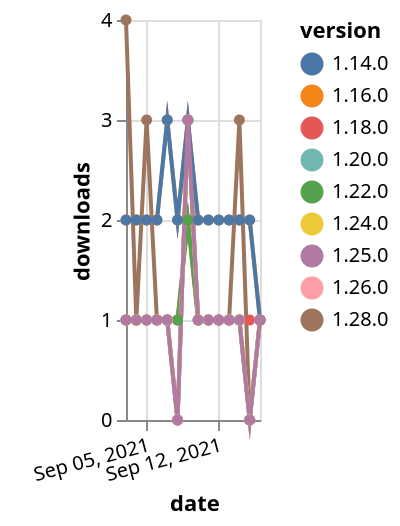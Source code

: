 {"$schema": "https://vega.github.io/schema/vega-lite/v5.json", "description": "A simple bar chart with embedded data.", "data": {"values": [{"date": "2021-09-03", "total": 346, "delta": 1, "version": "1.18.0"}, {"date": "2021-09-04", "total": 347, "delta": 1, "version": "1.18.0"}, {"date": "2021-09-05", "total": 348, "delta": 1, "version": "1.18.0"}, {"date": "2021-09-06", "total": 349, "delta": 1, "version": "1.18.0"}, {"date": "2021-09-07", "total": 350, "delta": 1, "version": "1.18.0"}, {"date": "2021-09-08", "total": 351, "delta": 1, "version": "1.18.0"}, {"date": "2021-09-09", "total": 353, "delta": 2, "version": "1.18.0"}, {"date": "2021-09-10", "total": 354, "delta": 1, "version": "1.18.0"}, {"date": "2021-09-11", "total": 355, "delta": 1, "version": "1.18.0"}, {"date": "2021-09-12", "total": 356, "delta": 1, "version": "1.18.0"}, {"date": "2021-09-13", "total": 357, "delta": 1, "version": "1.18.0"}, {"date": "2021-09-14", "total": 358, "delta": 1, "version": "1.18.0"}, {"date": "2021-09-15", "total": 359, "delta": 1, "version": "1.18.0"}, {"date": "2021-09-16", "total": 360, "delta": 1, "version": "1.18.0"}, {"date": "2021-09-03", "total": 171, "delta": 1, "version": "1.22.0"}, {"date": "2021-09-04", "total": 172, "delta": 1, "version": "1.22.0"}, {"date": "2021-09-05", "total": 173, "delta": 1, "version": "1.22.0"}, {"date": "2021-09-06", "total": 174, "delta": 1, "version": "1.22.0"}, {"date": "2021-09-07", "total": 175, "delta": 1, "version": "1.22.0"}, {"date": "2021-09-08", "total": 176, "delta": 1, "version": "1.22.0"}, {"date": "2021-09-09", "total": 178, "delta": 2, "version": "1.22.0"}, {"date": "2021-09-10", "total": 179, "delta": 1, "version": "1.22.0"}, {"date": "2021-09-11", "total": 180, "delta": 1, "version": "1.22.0"}, {"date": "2021-09-12", "total": 181, "delta": 1, "version": "1.22.0"}, {"date": "2021-09-13", "total": 182, "delta": 1, "version": "1.22.0"}, {"date": "2021-09-14", "total": 183, "delta": 1, "version": "1.22.0"}, {"date": "2021-09-15", "total": 183, "delta": 0, "version": "1.22.0"}, {"date": "2021-09-16", "total": 184, "delta": 1, "version": "1.22.0"}, {"date": "2021-09-03", "total": 125, "delta": 4, "version": "1.28.0"}, {"date": "2021-09-04", "total": 126, "delta": 1, "version": "1.28.0"}, {"date": "2021-09-05", "total": 129, "delta": 3, "version": "1.28.0"}, {"date": "2021-09-06", "total": 130, "delta": 1, "version": "1.28.0"}, {"date": "2021-09-07", "total": 131, "delta": 1, "version": "1.28.0"}, {"date": "2021-09-08", "total": 131, "delta": 0, "version": "1.28.0"}, {"date": "2021-09-09", "total": 134, "delta": 3, "version": "1.28.0"}, {"date": "2021-09-10", "total": 135, "delta": 1, "version": "1.28.0"}, {"date": "2021-09-11", "total": 136, "delta": 1, "version": "1.28.0"}, {"date": "2021-09-12", "total": 137, "delta": 1, "version": "1.28.0"}, {"date": "2021-09-13", "total": 138, "delta": 1, "version": "1.28.0"}, {"date": "2021-09-14", "total": 141, "delta": 3, "version": "1.28.0"}, {"date": "2021-09-15", "total": 141, "delta": 0, "version": "1.28.0"}, {"date": "2021-09-16", "total": 142, "delta": 1, "version": "1.28.0"}, {"date": "2021-09-03", "total": 171, "delta": 1, "version": "1.26.0"}, {"date": "2021-09-04", "total": 172, "delta": 1, "version": "1.26.0"}, {"date": "2021-09-05", "total": 173, "delta": 1, "version": "1.26.0"}, {"date": "2021-09-06", "total": 174, "delta": 1, "version": "1.26.0"}, {"date": "2021-09-07", "total": 175, "delta": 1, "version": "1.26.0"}, {"date": "2021-09-08", "total": 175, "delta": 0, "version": "1.26.0"}, {"date": "2021-09-09", "total": 178, "delta": 3, "version": "1.26.0"}, {"date": "2021-09-10", "total": 179, "delta": 1, "version": "1.26.0"}, {"date": "2021-09-11", "total": 180, "delta": 1, "version": "1.26.0"}, {"date": "2021-09-12", "total": 181, "delta": 1, "version": "1.26.0"}, {"date": "2021-09-13", "total": 182, "delta": 1, "version": "1.26.0"}, {"date": "2021-09-14", "total": 183, "delta": 1, "version": "1.26.0"}, {"date": "2021-09-15", "total": 183, "delta": 0, "version": "1.26.0"}, {"date": "2021-09-16", "total": 184, "delta": 1, "version": "1.26.0"}, {"date": "2021-09-03", "total": 284, "delta": 1, "version": "1.20.0"}, {"date": "2021-09-04", "total": 285, "delta": 1, "version": "1.20.0"}, {"date": "2021-09-05", "total": 286, "delta": 1, "version": "1.20.0"}, {"date": "2021-09-06", "total": 287, "delta": 1, "version": "1.20.0"}, {"date": "2021-09-07", "total": 288, "delta": 1, "version": "1.20.0"}, {"date": "2021-09-08", "total": 288, "delta": 0, "version": "1.20.0"}, {"date": "2021-09-09", "total": 291, "delta": 3, "version": "1.20.0"}, {"date": "2021-09-10", "total": 292, "delta": 1, "version": "1.20.0"}, {"date": "2021-09-11", "total": 293, "delta": 1, "version": "1.20.0"}, {"date": "2021-09-12", "total": 294, "delta": 1, "version": "1.20.0"}, {"date": "2021-09-13", "total": 295, "delta": 1, "version": "1.20.0"}, {"date": "2021-09-14", "total": 296, "delta": 1, "version": "1.20.0"}, {"date": "2021-09-15", "total": 296, "delta": 0, "version": "1.20.0"}, {"date": "2021-09-16", "total": 297, "delta": 1, "version": "1.20.0"}, {"date": "2021-09-03", "total": 2427, "delta": 2, "version": "1.16.0"}, {"date": "2021-09-04", "total": 2429, "delta": 2, "version": "1.16.0"}, {"date": "2021-09-05", "total": 2431, "delta": 2, "version": "1.16.0"}, {"date": "2021-09-06", "total": 2433, "delta": 2, "version": "1.16.0"}, {"date": "2021-09-07", "total": 2436, "delta": 3, "version": "1.16.0"}, {"date": "2021-09-08", "total": 2438, "delta": 2, "version": "1.16.0"}, {"date": "2021-09-09", "total": 2441, "delta": 3, "version": "1.16.0"}, {"date": "2021-09-10", "total": 2443, "delta": 2, "version": "1.16.0"}, {"date": "2021-09-11", "total": 2445, "delta": 2, "version": "1.16.0"}, {"date": "2021-09-12", "total": 2447, "delta": 2, "version": "1.16.0"}, {"date": "2021-09-13", "total": 2449, "delta": 2, "version": "1.16.0"}, {"date": "2021-09-14", "total": 2451, "delta": 2, "version": "1.16.0"}, {"date": "2021-09-15", "total": 2453, "delta": 2, "version": "1.16.0"}, {"date": "2021-09-16", "total": 2454, "delta": 1, "version": "1.16.0"}, {"date": "2021-09-03", "total": 149, "delta": 1, "version": "1.24.0"}, {"date": "2021-09-04", "total": 150, "delta": 1, "version": "1.24.0"}, {"date": "2021-09-05", "total": 151, "delta": 1, "version": "1.24.0"}, {"date": "2021-09-06", "total": 152, "delta": 1, "version": "1.24.0"}, {"date": "2021-09-07", "total": 153, "delta": 1, "version": "1.24.0"}, {"date": "2021-09-08", "total": 153, "delta": 0, "version": "1.24.0"}, {"date": "2021-09-09", "total": 156, "delta": 3, "version": "1.24.0"}, {"date": "2021-09-10", "total": 157, "delta": 1, "version": "1.24.0"}, {"date": "2021-09-11", "total": 158, "delta": 1, "version": "1.24.0"}, {"date": "2021-09-12", "total": 159, "delta": 1, "version": "1.24.0"}, {"date": "2021-09-13", "total": 160, "delta": 1, "version": "1.24.0"}, {"date": "2021-09-14", "total": 161, "delta": 1, "version": "1.24.0"}, {"date": "2021-09-15", "total": 161, "delta": 0, "version": "1.24.0"}, {"date": "2021-09-16", "total": 162, "delta": 1, "version": "1.24.0"}, {"date": "2021-09-03", "total": 2287, "delta": 2, "version": "1.14.0"}, {"date": "2021-09-04", "total": 2289, "delta": 2, "version": "1.14.0"}, {"date": "2021-09-05", "total": 2291, "delta": 2, "version": "1.14.0"}, {"date": "2021-09-06", "total": 2293, "delta": 2, "version": "1.14.0"}, {"date": "2021-09-07", "total": 2296, "delta": 3, "version": "1.14.0"}, {"date": "2021-09-08", "total": 2298, "delta": 2, "version": "1.14.0"}, {"date": "2021-09-09", "total": 2301, "delta": 3, "version": "1.14.0"}, {"date": "2021-09-10", "total": 2303, "delta": 2, "version": "1.14.0"}, {"date": "2021-09-11", "total": 2305, "delta": 2, "version": "1.14.0"}, {"date": "2021-09-12", "total": 2307, "delta": 2, "version": "1.14.0"}, {"date": "2021-09-13", "total": 2309, "delta": 2, "version": "1.14.0"}, {"date": "2021-09-14", "total": 2311, "delta": 2, "version": "1.14.0"}, {"date": "2021-09-15", "total": 2313, "delta": 2, "version": "1.14.0"}, {"date": "2021-09-16", "total": 2314, "delta": 1, "version": "1.14.0"}, {"date": "2021-09-03", "total": 150, "delta": 1, "version": "1.25.0"}, {"date": "2021-09-04", "total": 151, "delta": 1, "version": "1.25.0"}, {"date": "2021-09-05", "total": 152, "delta": 1, "version": "1.25.0"}, {"date": "2021-09-06", "total": 153, "delta": 1, "version": "1.25.0"}, {"date": "2021-09-07", "total": 154, "delta": 1, "version": "1.25.0"}, {"date": "2021-09-08", "total": 154, "delta": 0, "version": "1.25.0"}, {"date": "2021-09-09", "total": 157, "delta": 3, "version": "1.25.0"}, {"date": "2021-09-10", "total": 158, "delta": 1, "version": "1.25.0"}, {"date": "2021-09-11", "total": 159, "delta": 1, "version": "1.25.0"}, {"date": "2021-09-12", "total": 160, "delta": 1, "version": "1.25.0"}, {"date": "2021-09-13", "total": 161, "delta": 1, "version": "1.25.0"}, {"date": "2021-09-14", "total": 162, "delta": 1, "version": "1.25.0"}, {"date": "2021-09-15", "total": 162, "delta": 0, "version": "1.25.0"}, {"date": "2021-09-16", "total": 163, "delta": 1, "version": "1.25.0"}]}, "width": "container", "mark": {"type": "line", "point": {"filled": true}}, "encoding": {"x": {"field": "date", "type": "temporal", "timeUnit": "yearmonthdate", "title": "date", "axis": {"labelAngle": -15}}, "y": {"field": "delta", "type": "quantitative", "title": "downloads"}, "color": {"field": "version", "type": "nominal"}, "tooltip": {"field": "delta"}}}